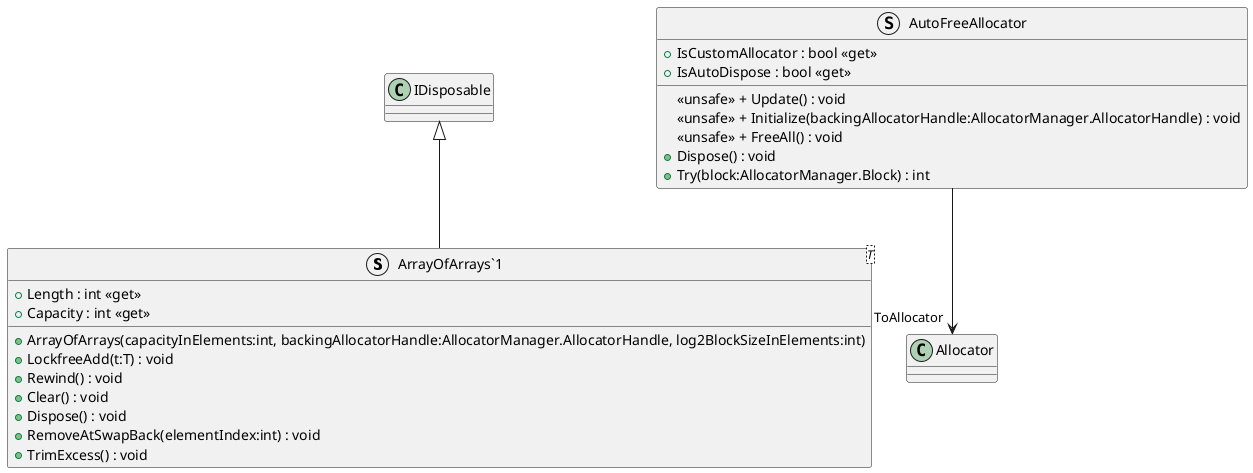 @startuml
struct "ArrayOfArrays`1"<T> {
    + Length : int <<get>>
    + Capacity : int <<get>>
    + ArrayOfArrays(capacityInElements:int, backingAllocatorHandle:AllocatorManager.AllocatorHandle, log2BlockSizeInElements:int)
    + LockfreeAdd(t:T) : void
    + Rewind() : void
    + Clear() : void
    + Dispose() : void
    + RemoveAtSwapBack(elementIndex:int) : void
    + TrimExcess() : void
}
struct AutoFreeAllocator {
    <<unsafe>> + Update() : void
    <<unsafe>> + Initialize(backingAllocatorHandle:AllocatorManager.AllocatorHandle) : void
    <<unsafe>> + FreeAll() : void
    + Dispose() : void
    + Try(block:AllocatorManager.Block) : int
    + IsCustomAllocator : bool <<get>>
    + IsAutoDispose : bool <<get>>
}
IDisposable <|-- "ArrayOfArrays`1"
AutoFreeAllocator --> "ToAllocator" Allocator
@enduml
